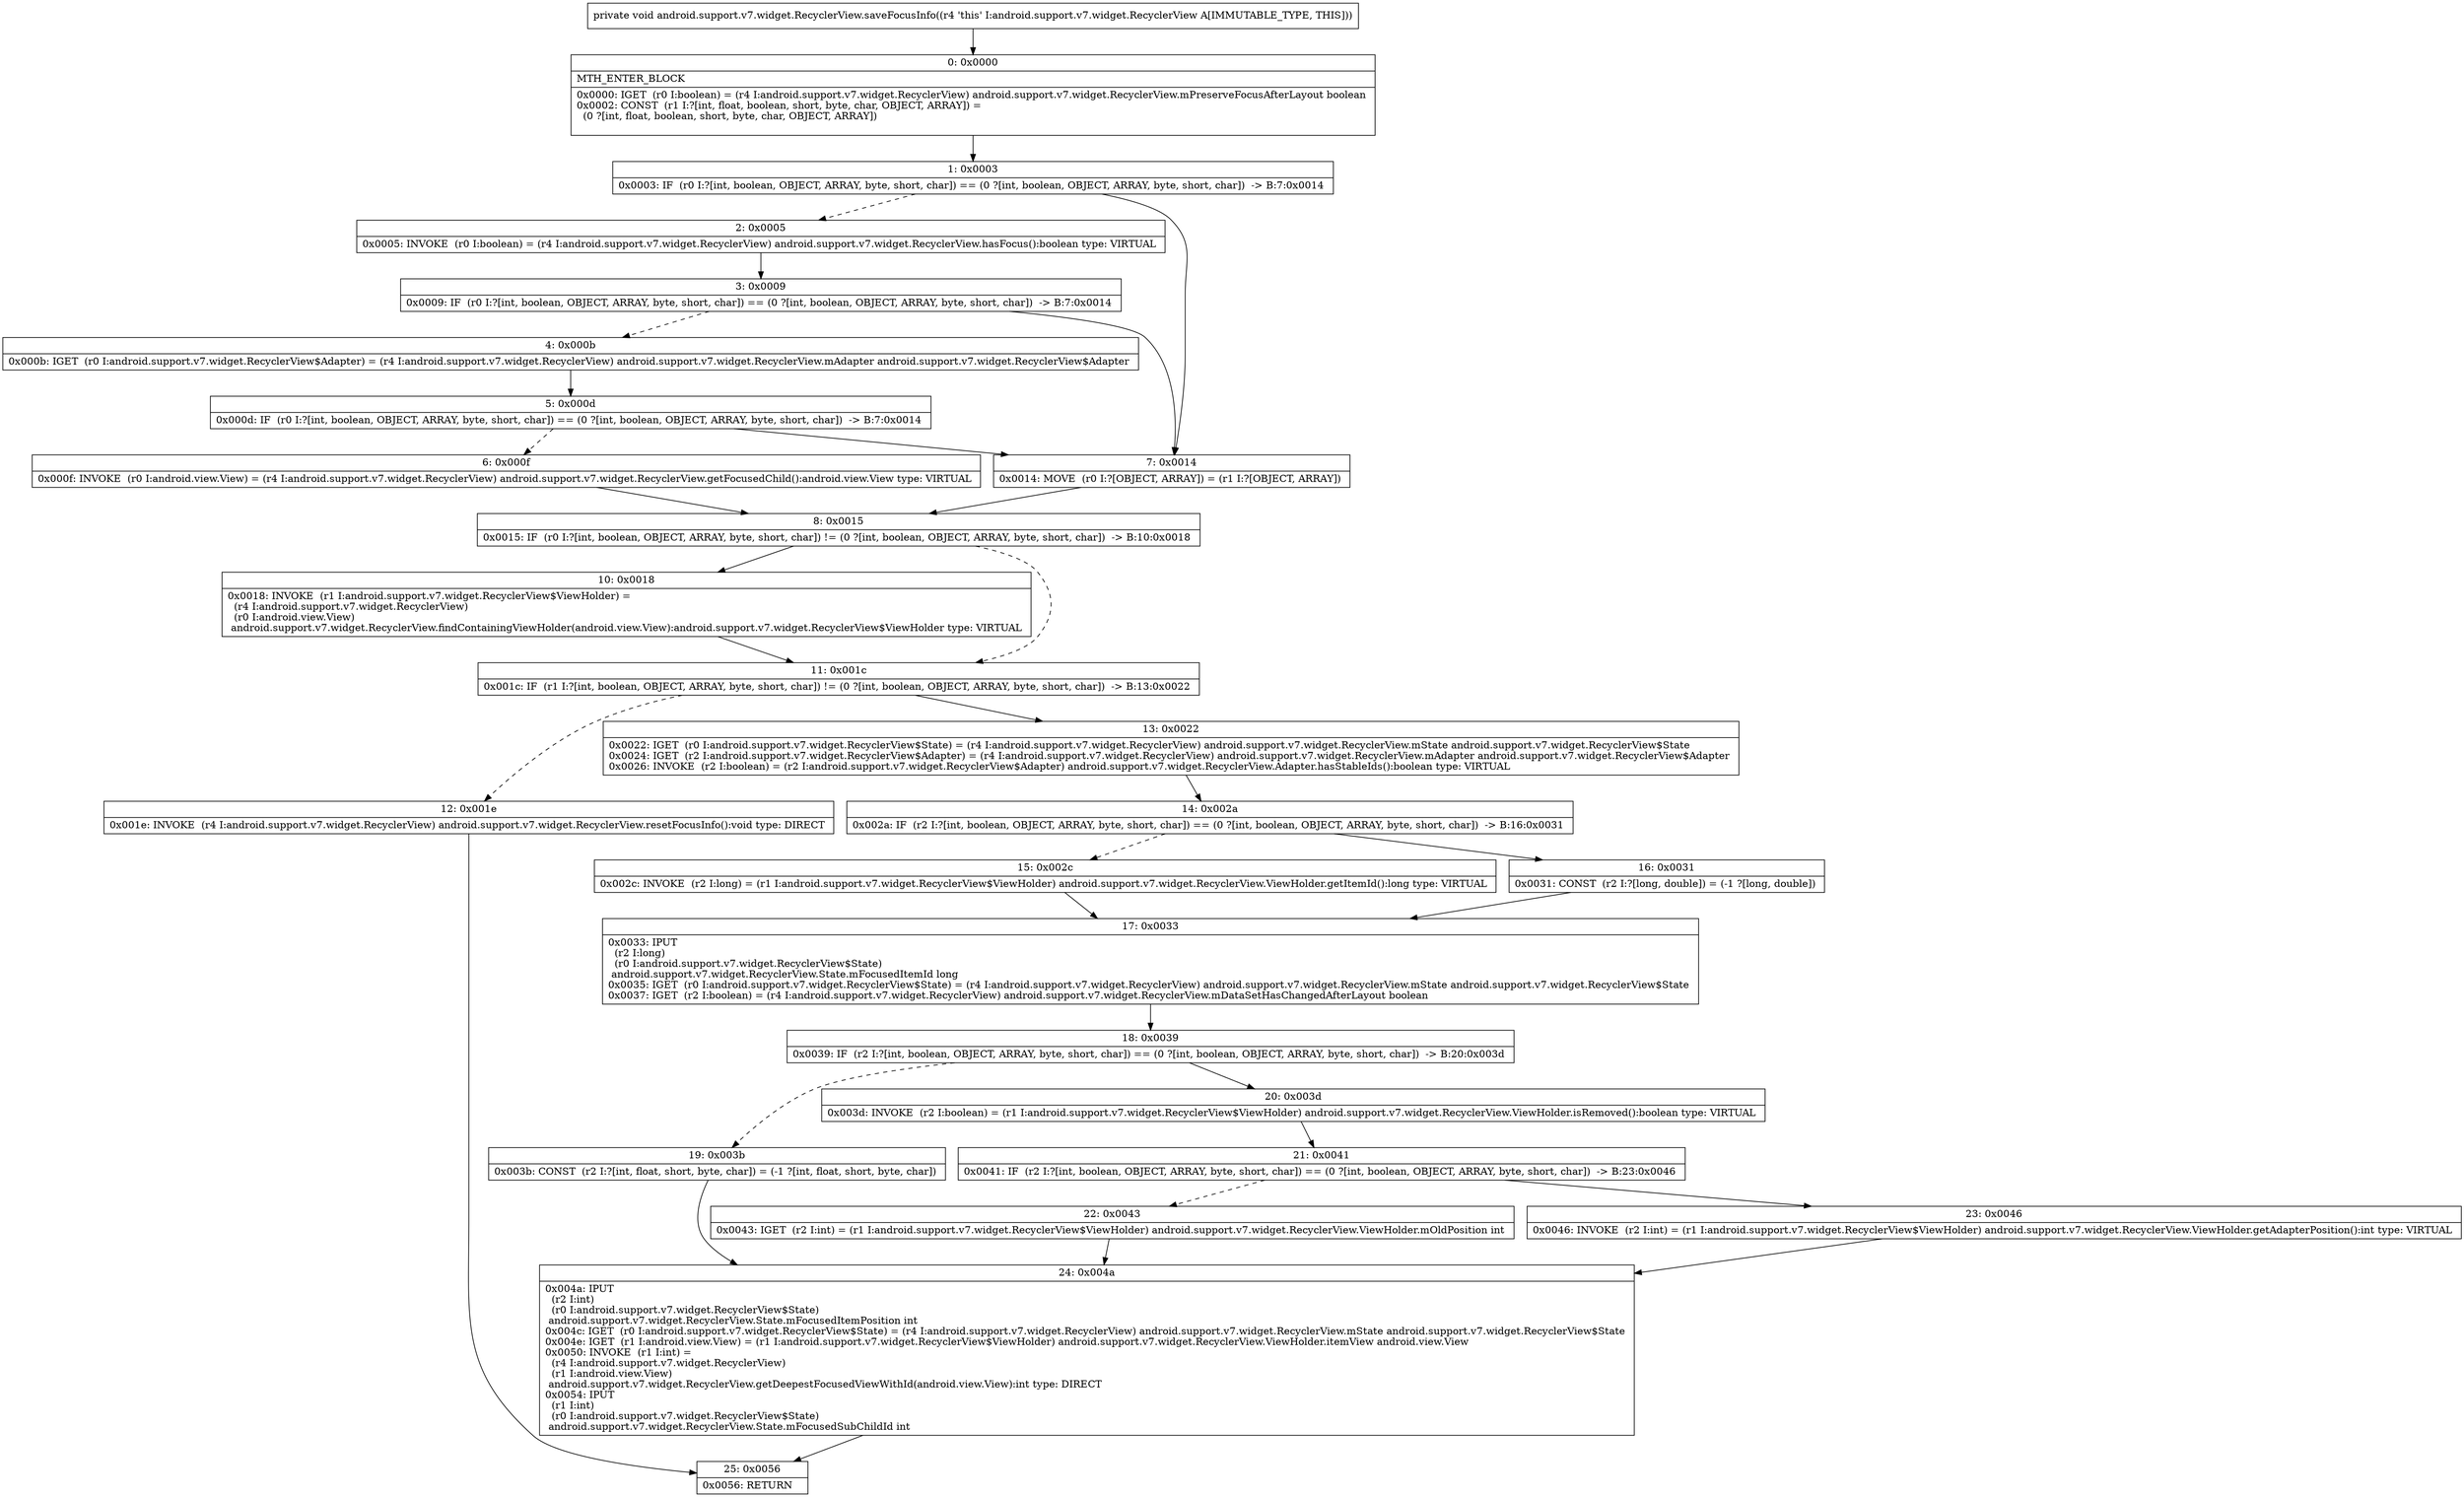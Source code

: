 digraph "CFG forandroid.support.v7.widget.RecyclerView.saveFocusInfo()V" {
Node_0 [shape=record,label="{0\:\ 0x0000|MTH_ENTER_BLOCK\l|0x0000: IGET  (r0 I:boolean) = (r4 I:android.support.v7.widget.RecyclerView) android.support.v7.widget.RecyclerView.mPreserveFocusAfterLayout boolean \l0x0002: CONST  (r1 I:?[int, float, boolean, short, byte, char, OBJECT, ARRAY]) = \l  (0 ?[int, float, boolean, short, byte, char, OBJECT, ARRAY])\l \l}"];
Node_1 [shape=record,label="{1\:\ 0x0003|0x0003: IF  (r0 I:?[int, boolean, OBJECT, ARRAY, byte, short, char]) == (0 ?[int, boolean, OBJECT, ARRAY, byte, short, char])  \-\> B:7:0x0014 \l}"];
Node_2 [shape=record,label="{2\:\ 0x0005|0x0005: INVOKE  (r0 I:boolean) = (r4 I:android.support.v7.widget.RecyclerView) android.support.v7.widget.RecyclerView.hasFocus():boolean type: VIRTUAL \l}"];
Node_3 [shape=record,label="{3\:\ 0x0009|0x0009: IF  (r0 I:?[int, boolean, OBJECT, ARRAY, byte, short, char]) == (0 ?[int, boolean, OBJECT, ARRAY, byte, short, char])  \-\> B:7:0x0014 \l}"];
Node_4 [shape=record,label="{4\:\ 0x000b|0x000b: IGET  (r0 I:android.support.v7.widget.RecyclerView$Adapter) = (r4 I:android.support.v7.widget.RecyclerView) android.support.v7.widget.RecyclerView.mAdapter android.support.v7.widget.RecyclerView$Adapter \l}"];
Node_5 [shape=record,label="{5\:\ 0x000d|0x000d: IF  (r0 I:?[int, boolean, OBJECT, ARRAY, byte, short, char]) == (0 ?[int, boolean, OBJECT, ARRAY, byte, short, char])  \-\> B:7:0x0014 \l}"];
Node_6 [shape=record,label="{6\:\ 0x000f|0x000f: INVOKE  (r0 I:android.view.View) = (r4 I:android.support.v7.widget.RecyclerView) android.support.v7.widget.RecyclerView.getFocusedChild():android.view.View type: VIRTUAL \l}"];
Node_7 [shape=record,label="{7\:\ 0x0014|0x0014: MOVE  (r0 I:?[OBJECT, ARRAY]) = (r1 I:?[OBJECT, ARRAY]) \l}"];
Node_8 [shape=record,label="{8\:\ 0x0015|0x0015: IF  (r0 I:?[int, boolean, OBJECT, ARRAY, byte, short, char]) != (0 ?[int, boolean, OBJECT, ARRAY, byte, short, char])  \-\> B:10:0x0018 \l}"];
Node_10 [shape=record,label="{10\:\ 0x0018|0x0018: INVOKE  (r1 I:android.support.v7.widget.RecyclerView$ViewHolder) = \l  (r4 I:android.support.v7.widget.RecyclerView)\l  (r0 I:android.view.View)\l android.support.v7.widget.RecyclerView.findContainingViewHolder(android.view.View):android.support.v7.widget.RecyclerView$ViewHolder type: VIRTUAL \l}"];
Node_11 [shape=record,label="{11\:\ 0x001c|0x001c: IF  (r1 I:?[int, boolean, OBJECT, ARRAY, byte, short, char]) != (0 ?[int, boolean, OBJECT, ARRAY, byte, short, char])  \-\> B:13:0x0022 \l}"];
Node_12 [shape=record,label="{12\:\ 0x001e|0x001e: INVOKE  (r4 I:android.support.v7.widget.RecyclerView) android.support.v7.widget.RecyclerView.resetFocusInfo():void type: DIRECT \l}"];
Node_13 [shape=record,label="{13\:\ 0x0022|0x0022: IGET  (r0 I:android.support.v7.widget.RecyclerView$State) = (r4 I:android.support.v7.widget.RecyclerView) android.support.v7.widget.RecyclerView.mState android.support.v7.widget.RecyclerView$State \l0x0024: IGET  (r2 I:android.support.v7.widget.RecyclerView$Adapter) = (r4 I:android.support.v7.widget.RecyclerView) android.support.v7.widget.RecyclerView.mAdapter android.support.v7.widget.RecyclerView$Adapter \l0x0026: INVOKE  (r2 I:boolean) = (r2 I:android.support.v7.widget.RecyclerView$Adapter) android.support.v7.widget.RecyclerView.Adapter.hasStableIds():boolean type: VIRTUAL \l}"];
Node_14 [shape=record,label="{14\:\ 0x002a|0x002a: IF  (r2 I:?[int, boolean, OBJECT, ARRAY, byte, short, char]) == (0 ?[int, boolean, OBJECT, ARRAY, byte, short, char])  \-\> B:16:0x0031 \l}"];
Node_15 [shape=record,label="{15\:\ 0x002c|0x002c: INVOKE  (r2 I:long) = (r1 I:android.support.v7.widget.RecyclerView$ViewHolder) android.support.v7.widget.RecyclerView.ViewHolder.getItemId():long type: VIRTUAL \l}"];
Node_16 [shape=record,label="{16\:\ 0x0031|0x0031: CONST  (r2 I:?[long, double]) = (\-1 ?[long, double]) \l}"];
Node_17 [shape=record,label="{17\:\ 0x0033|0x0033: IPUT  \l  (r2 I:long)\l  (r0 I:android.support.v7.widget.RecyclerView$State)\l android.support.v7.widget.RecyclerView.State.mFocusedItemId long \l0x0035: IGET  (r0 I:android.support.v7.widget.RecyclerView$State) = (r4 I:android.support.v7.widget.RecyclerView) android.support.v7.widget.RecyclerView.mState android.support.v7.widget.RecyclerView$State \l0x0037: IGET  (r2 I:boolean) = (r4 I:android.support.v7.widget.RecyclerView) android.support.v7.widget.RecyclerView.mDataSetHasChangedAfterLayout boolean \l}"];
Node_18 [shape=record,label="{18\:\ 0x0039|0x0039: IF  (r2 I:?[int, boolean, OBJECT, ARRAY, byte, short, char]) == (0 ?[int, boolean, OBJECT, ARRAY, byte, short, char])  \-\> B:20:0x003d \l}"];
Node_19 [shape=record,label="{19\:\ 0x003b|0x003b: CONST  (r2 I:?[int, float, short, byte, char]) = (\-1 ?[int, float, short, byte, char]) \l}"];
Node_20 [shape=record,label="{20\:\ 0x003d|0x003d: INVOKE  (r2 I:boolean) = (r1 I:android.support.v7.widget.RecyclerView$ViewHolder) android.support.v7.widget.RecyclerView.ViewHolder.isRemoved():boolean type: VIRTUAL \l}"];
Node_21 [shape=record,label="{21\:\ 0x0041|0x0041: IF  (r2 I:?[int, boolean, OBJECT, ARRAY, byte, short, char]) == (0 ?[int, boolean, OBJECT, ARRAY, byte, short, char])  \-\> B:23:0x0046 \l}"];
Node_22 [shape=record,label="{22\:\ 0x0043|0x0043: IGET  (r2 I:int) = (r1 I:android.support.v7.widget.RecyclerView$ViewHolder) android.support.v7.widget.RecyclerView.ViewHolder.mOldPosition int \l}"];
Node_23 [shape=record,label="{23\:\ 0x0046|0x0046: INVOKE  (r2 I:int) = (r1 I:android.support.v7.widget.RecyclerView$ViewHolder) android.support.v7.widget.RecyclerView.ViewHolder.getAdapterPosition():int type: VIRTUAL \l}"];
Node_24 [shape=record,label="{24\:\ 0x004a|0x004a: IPUT  \l  (r2 I:int)\l  (r0 I:android.support.v7.widget.RecyclerView$State)\l android.support.v7.widget.RecyclerView.State.mFocusedItemPosition int \l0x004c: IGET  (r0 I:android.support.v7.widget.RecyclerView$State) = (r4 I:android.support.v7.widget.RecyclerView) android.support.v7.widget.RecyclerView.mState android.support.v7.widget.RecyclerView$State \l0x004e: IGET  (r1 I:android.view.View) = (r1 I:android.support.v7.widget.RecyclerView$ViewHolder) android.support.v7.widget.RecyclerView.ViewHolder.itemView android.view.View \l0x0050: INVOKE  (r1 I:int) = \l  (r4 I:android.support.v7.widget.RecyclerView)\l  (r1 I:android.view.View)\l android.support.v7.widget.RecyclerView.getDeepestFocusedViewWithId(android.view.View):int type: DIRECT \l0x0054: IPUT  \l  (r1 I:int)\l  (r0 I:android.support.v7.widget.RecyclerView$State)\l android.support.v7.widget.RecyclerView.State.mFocusedSubChildId int \l}"];
Node_25 [shape=record,label="{25\:\ 0x0056|0x0056: RETURN   \l}"];
MethodNode[shape=record,label="{private void android.support.v7.widget.RecyclerView.saveFocusInfo((r4 'this' I:android.support.v7.widget.RecyclerView A[IMMUTABLE_TYPE, THIS])) }"];
MethodNode -> Node_0;
Node_0 -> Node_1;
Node_1 -> Node_2[style=dashed];
Node_1 -> Node_7;
Node_2 -> Node_3;
Node_3 -> Node_4[style=dashed];
Node_3 -> Node_7;
Node_4 -> Node_5;
Node_5 -> Node_6[style=dashed];
Node_5 -> Node_7;
Node_6 -> Node_8;
Node_7 -> Node_8;
Node_8 -> Node_10;
Node_8 -> Node_11[style=dashed];
Node_10 -> Node_11;
Node_11 -> Node_12[style=dashed];
Node_11 -> Node_13;
Node_12 -> Node_25;
Node_13 -> Node_14;
Node_14 -> Node_15[style=dashed];
Node_14 -> Node_16;
Node_15 -> Node_17;
Node_16 -> Node_17;
Node_17 -> Node_18;
Node_18 -> Node_19[style=dashed];
Node_18 -> Node_20;
Node_19 -> Node_24;
Node_20 -> Node_21;
Node_21 -> Node_22[style=dashed];
Node_21 -> Node_23;
Node_22 -> Node_24;
Node_23 -> Node_24;
Node_24 -> Node_25;
}

